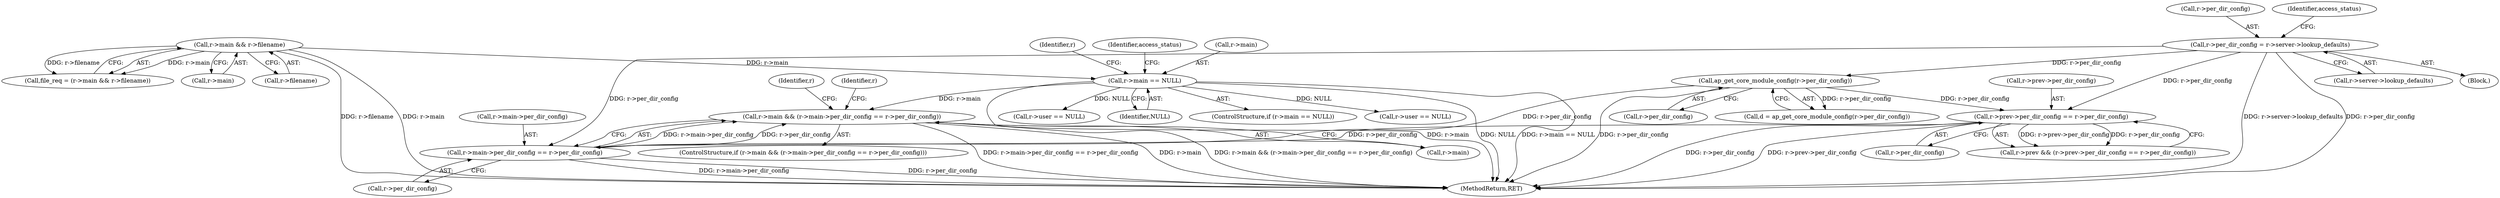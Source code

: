digraph "0_httpd_cd2b7a26c776b0754fb98426a67804fd48118708@API" {
"1000364" [label="(Call,r->main && (r->main->per_dir_config == r->per_dir_config))"];
"1000315" [label="(Call,r->main == NULL)"];
"1000119" [label="(Call,r->main && r->filename)"];
"1000368" [label="(Call,r->main->per_dir_config == r->per_dir_config)"];
"1000291" [label="(Call,ap_get_core_module_config(r->per_dir_config))"];
"1000248" [label="(Call,r->per_dir_config = r->server->lookup_defaults)"];
"1000334" [label="(Call,r->prev->per_dir_config == r->per_dir_config)"];
"1000292" [label="(Call,r->per_dir_config)"];
"1000330" [label="(Call,r->prev && (r->prev->per_dir_config == r->per_dir_config))"];
"1000374" [label="(Call,r->per_dir_config)"];
"1000316" [label="(Call,r->main)"];
"1000315" [label="(Call,r->main == NULL)"];
"1000319" [label="(Identifier,NULL)"];
"1000314" [label="(ControlStructure,if (r->main == NULL))"];
"1000334" [label="(Call,r->prev->per_dir_config == r->per_dir_config)"];
"1000335" [label="(Call,r->prev->per_dir_config)"];
"1000252" [label="(Call,r->server->lookup_defaults)"];
"1000291" [label="(Call,ap_get_core_module_config(r->per_dir_config))"];
"1000332" [label="(Identifier,r)"];
"1000249" [label="(Call,r->per_dir_config)"];
"1000380" [label="(Identifier,r)"];
"1000117" [label="(Call,file_req = (r->main && r->filename))"];
"1000248" [label="(Call,r->per_dir_config = r->server->lookup_defaults)"];
"1000323" [label="(Identifier,access_status)"];
"1000340" [label="(Call,r->per_dir_config)"];
"1000120" [label="(Call,r->main)"];
"1000119" [label="(Call,r->main && r->filename)"];
"1000449" [label="(Call,r->user == NULL)"];
"1000289" [label="(Call,d = ap_get_core_module_config(r->per_dir_config))"];
"1000364" [label="(Call,r->main && (r->main->per_dir_config == r->per_dir_config))"];
"1000635" [label="(MethodReturn,RET)"];
"1000400" [label="(Identifier,r)"];
"1000115" [label="(Block,)"];
"1000365" [label="(Call,r->main)"];
"1000368" [label="(Call,r->main->per_dir_config == r->per_dir_config)"];
"1000550" [label="(Call,r->user == NULL)"];
"1000259" [label="(Identifier,access_status)"];
"1000363" [label="(ControlStructure,if (r->main && (r->main->per_dir_config == r->per_dir_config)))"];
"1000123" [label="(Call,r->filename)"];
"1000369" [label="(Call,r->main->per_dir_config)"];
"1000364" -> "1000363"  [label="AST: "];
"1000364" -> "1000365"  [label="CFG: "];
"1000364" -> "1000368"  [label="CFG: "];
"1000365" -> "1000364"  [label="AST: "];
"1000368" -> "1000364"  [label="AST: "];
"1000380" -> "1000364"  [label="CFG: "];
"1000400" -> "1000364"  [label="CFG: "];
"1000364" -> "1000635"  [label="DDG: r->main"];
"1000364" -> "1000635"  [label="DDG: r->main && (r->main->per_dir_config == r->per_dir_config)"];
"1000364" -> "1000635"  [label="DDG: r->main->per_dir_config == r->per_dir_config"];
"1000315" -> "1000364"  [label="DDG: r->main"];
"1000368" -> "1000364"  [label="DDG: r->main->per_dir_config"];
"1000368" -> "1000364"  [label="DDG: r->per_dir_config"];
"1000315" -> "1000314"  [label="AST: "];
"1000315" -> "1000319"  [label="CFG: "];
"1000316" -> "1000315"  [label="AST: "];
"1000319" -> "1000315"  [label="AST: "];
"1000323" -> "1000315"  [label="CFG: "];
"1000332" -> "1000315"  [label="CFG: "];
"1000315" -> "1000635"  [label="DDG: r->main == NULL"];
"1000315" -> "1000635"  [label="DDG: r->main"];
"1000315" -> "1000635"  [label="DDG: NULL"];
"1000119" -> "1000315"  [label="DDG: r->main"];
"1000315" -> "1000449"  [label="DDG: NULL"];
"1000315" -> "1000550"  [label="DDG: NULL"];
"1000119" -> "1000117"  [label="AST: "];
"1000119" -> "1000120"  [label="CFG: "];
"1000119" -> "1000123"  [label="CFG: "];
"1000120" -> "1000119"  [label="AST: "];
"1000123" -> "1000119"  [label="AST: "];
"1000117" -> "1000119"  [label="CFG: "];
"1000119" -> "1000635"  [label="DDG: r->filename"];
"1000119" -> "1000635"  [label="DDG: r->main"];
"1000119" -> "1000117"  [label="DDG: r->main"];
"1000119" -> "1000117"  [label="DDG: r->filename"];
"1000368" -> "1000374"  [label="CFG: "];
"1000369" -> "1000368"  [label="AST: "];
"1000374" -> "1000368"  [label="AST: "];
"1000368" -> "1000635"  [label="DDG: r->main->per_dir_config"];
"1000368" -> "1000635"  [label="DDG: r->per_dir_config"];
"1000291" -> "1000368"  [label="DDG: r->per_dir_config"];
"1000334" -> "1000368"  [label="DDG: r->per_dir_config"];
"1000248" -> "1000368"  [label="DDG: r->per_dir_config"];
"1000291" -> "1000289"  [label="AST: "];
"1000291" -> "1000292"  [label="CFG: "];
"1000292" -> "1000291"  [label="AST: "];
"1000289" -> "1000291"  [label="CFG: "];
"1000291" -> "1000635"  [label="DDG: r->per_dir_config"];
"1000291" -> "1000289"  [label="DDG: r->per_dir_config"];
"1000248" -> "1000291"  [label="DDG: r->per_dir_config"];
"1000291" -> "1000334"  [label="DDG: r->per_dir_config"];
"1000248" -> "1000115"  [label="AST: "];
"1000248" -> "1000252"  [label="CFG: "];
"1000249" -> "1000248"  [label="AST: "];
"1000252" -> "1000248"  [label="AST: "];
"1000259" -> "1000248"  [label="CFG: "];
"1000248" -> "1000635"  [label="DDG: r->server->lookup_defaults"];
"1000248" -> "1000635"  [label="DDG: r->per_dir_config"];
"1000248" -> "1000334"  [label="DDG: r->per_dir_config"];
"1000334" -> "1000330"  [label="AST: "];
"1000334" -> "1000340"  [label="CFG: "];
"1000335" -> "1000334"  [label="AST: "];
"1000340" -> "1000334"  [label="AST: "];
"1000330" -> "1000334"  [label="CFG: "];
"1000334" -> "1000635"  [label="DDG: r->per_dir_config"];
"1000334" -> "1000635"  [label="DDG: r->prev->per_dir_config"];
"1000334" -> "1000330"  [label="DDG: r->prev->per_dir_config"];
"1000334" -> "1000330"  [label="DDG: r->per_dir_config"];
}
